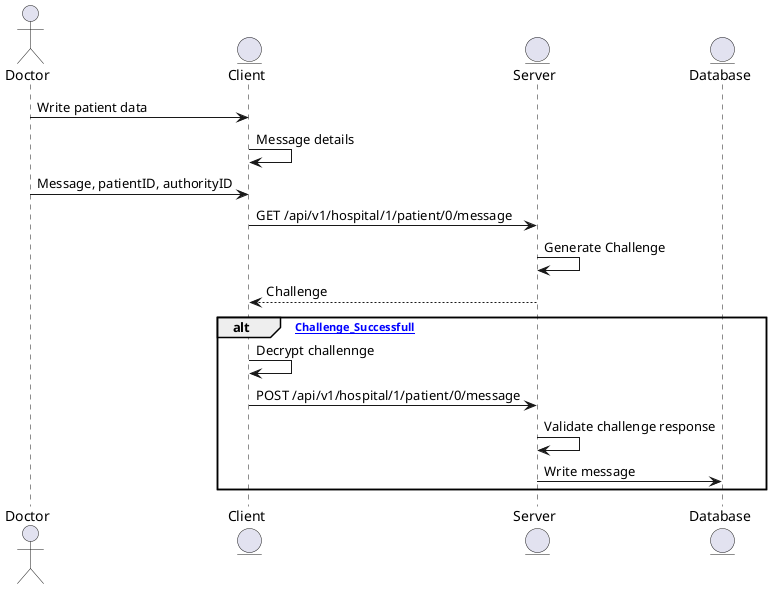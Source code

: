 @startuml Doctor_Flow

actor Doctor
entity Client
entity Server
entity Database

Doctor -> Client : Write patient data
Client -> Client : Message details
Doctor -> Client : Message, patientID, authorityID

Client -> Server : GET /api/v1/hospital/1/patient/0/message
Server -> Server : Generate Challenge
Server --> Client : Challenge

alt [Challenge_Successfull]
    Client -> Client : Decrypt challennge
    Client -> Server : POST /api/v1/hospital/1/patient/0/message

    Server -> Server : Validate challenge response
    Server -> Database : Write message
end

@enduml